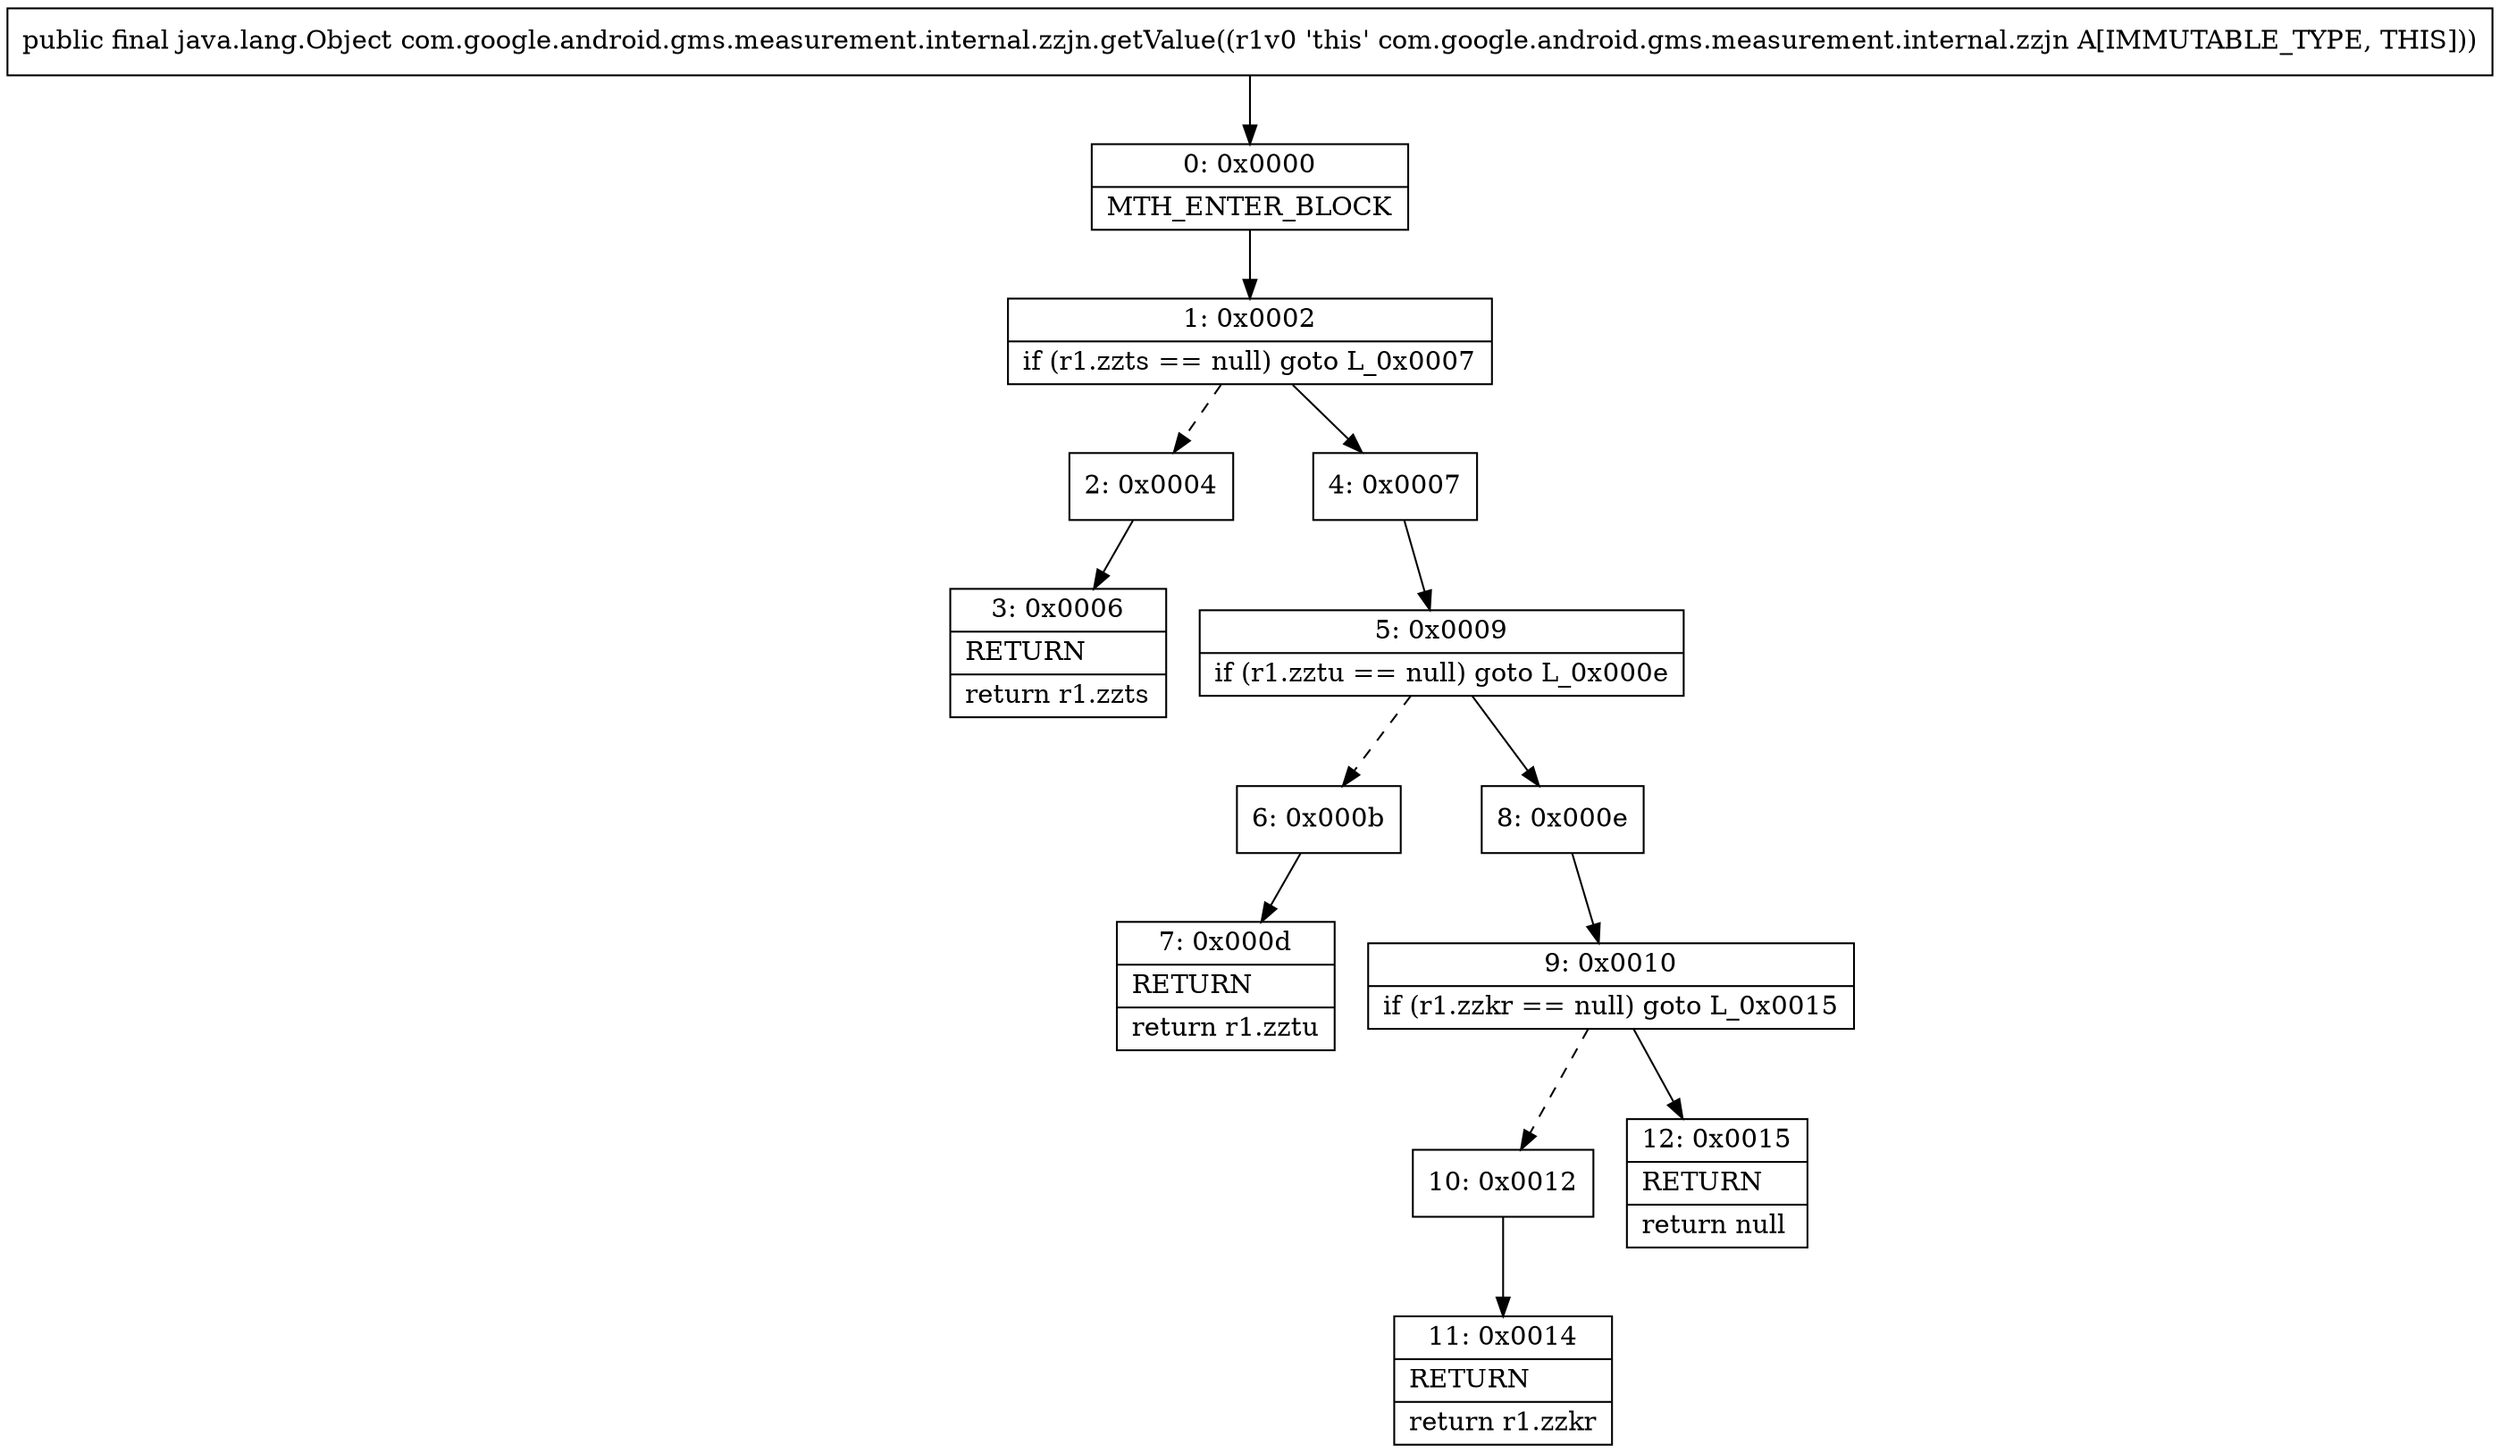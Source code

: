 digraph "CFG forcom.google.android.gms.measurement.internal.zzjn.getValue()Ljava\/lang\/Object;" {
Node_0 [shape=record,label="{0\:\ 0x0000|MTH_ENTER_BLOCK\l}"];
Node_1 [shape=record,label="{1\:\ 0x0002|if (r1.zzts == null) goto L_0x0007\l}"];
Node_2 [shape=record,label="{2\:\ 0x0004}"];
Node_3 [shape=record,label="{3\:\ 0x0006|RETURN\l|return r1.zzts\l}"];
Node_4 [shape=record,label="{4\:\ 0x0007}"];
Node_5 [shape=record,label="{5\:\ 0x0009|if (r1.zztu == null) goto L_0x000e\l}"];
Node_6 [shape=record,label="{6\:\ 0x000b}"];
Node_7 [shape=record,label="{7\:\ 0x000d|RETURN\l|return r1.zztu\l}"];
Node_8 [shape=record,label="{8\:\ 0x000e}"];
Node_9 [shape=record,label="{9\:\ 0x0010|if (r1.zzkr == null) goto L_0x0015\l}"];
Node_10 [shape=record,label="{10\:\ 0x0012}"];
Node_11 [shape=record,label="{11\:\ 0x0014|RETURN\l|return r1.zzkr\l}"];
Node_12 [shape=record,label="{12\:\ 0x0015|RETURN\l|return null\l}"];
MethodNode[shape=record,label="{public final java.lang.Object com.google.android.gms.measurement.internal.zzjn.getValue((r1v0 'this' com.google.android.gms.measurement.internal.zzjn A[IMMUTABLE_TYPE, THIS])) }"];
MethodNode -> Node_0;
Node_0 -> Node_1;
Node_1 -> Node_2[style=dashed];
Node_1 -> Node_4;
Node_2 -> Node_3;
Node_4 -> Node_5;
Node_5 -> Node_6[style=dashed];
Node_5 -> Node_8;
Node_6 -> Node_7;
Node_8 -> Node_9;
Node_9 -> Node_10[style=dashed];
Node_9 -> Node_12;
Node_10 -> Node_11;
}

